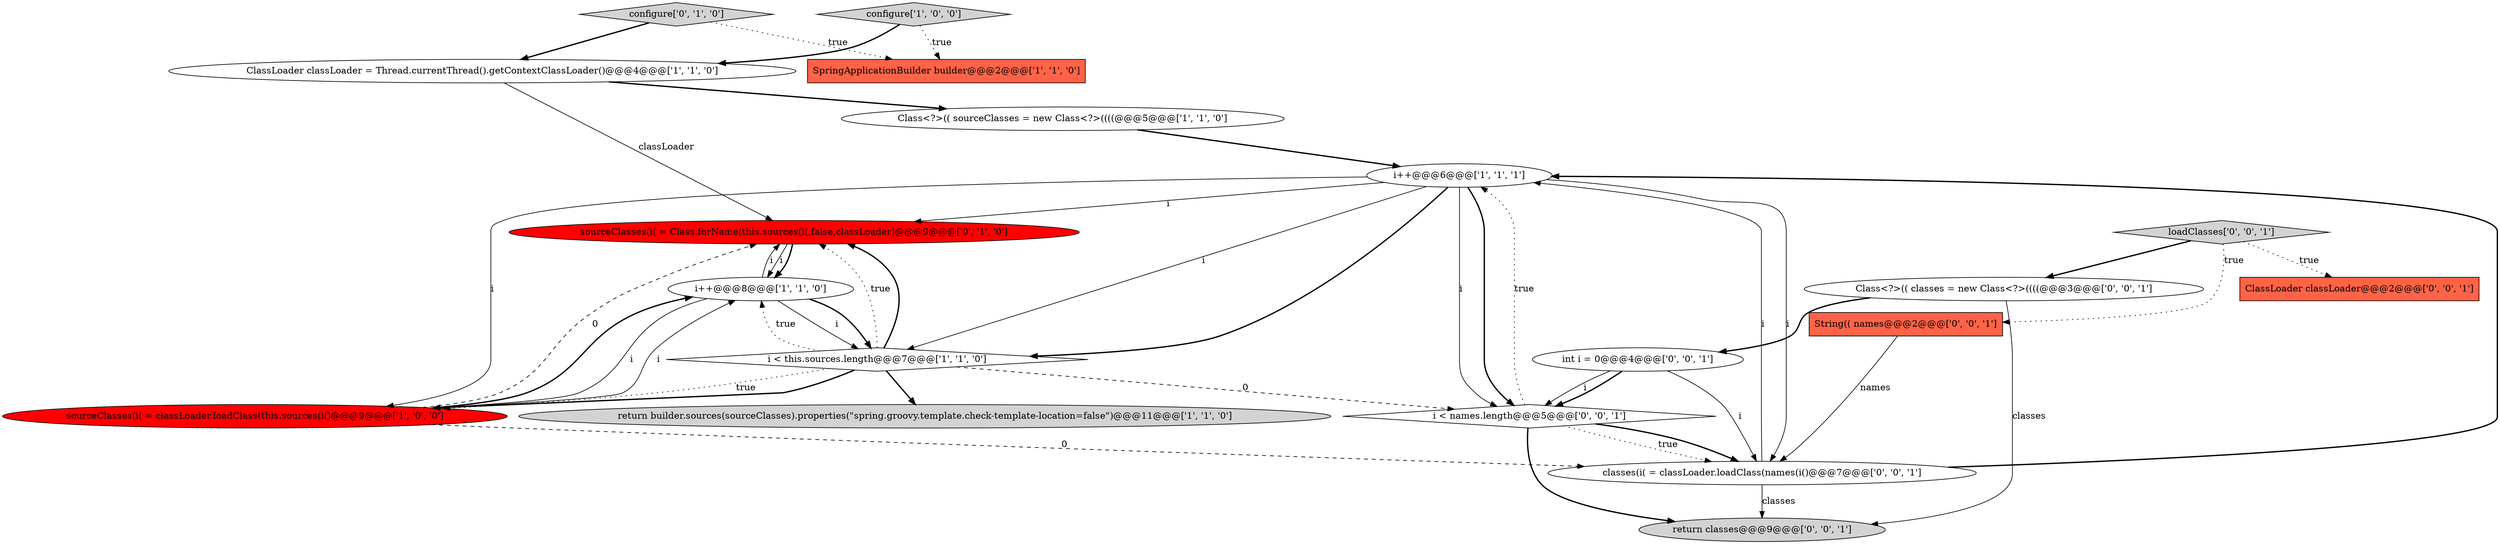 digraph {
0 [style = filled, label = "Class<?>(( sourceClasses = new Class<?>((((@@@5@@@['1', '1', '0']", fillcolor = white, shape = ellipse image = "AAA0AAABBB1BBB"];
16 [style = filled, label = "String(( names@@@2@@@['0', '0', '1']", fillcolor = tomato, shape = box image = "AAA0AAABBB3BBB"];
2 [style = filled, label = "i++@@@8@@@['1', '1', '0']", fillcolor = white, shape = ellipse image = "AAA0AAABBB1BBB"];
10 [style = filled, label = "sourceClasses(i( = Class.forName(this.sources(i(,false,classLoader)@@@9@@@['0', '1', '0']", fillcolor = red, shape = ellipse image = "AAA1AAABBB2BBB"];
18 [style = filled, label = "classes(i( = classLoader.loadClass(names(i()@@@7@@@['0', '0', '1']", fillcolor = white, shape = ellipse image = "AAA0AAABBB3BBB"];
14 [style = filled, label = "return classes@@@9@@@['0', '0', '1']", fillcolor = lightgray, shape = ellipse image = "AAA0AAABBB3BBB"];
6 [style = filled, label = "i < this.sources.length@@@7@@@['1', '1', '0']", fillcolor = white, shape = diamond image = "AAA0AAABBB1BBB"];
1 [style = filled, label = "return builder.sources(sourceClasses).properties(\"spring.groovy.template.check-template-location=false\")@@@11@@@['1', '1', '0']", fillcolor = lightgray, shape = ellipse image = "AAA0AAABBB1BBB"];
9 [style = filled, label = "configure['0', '1', '0']", fillcolor = lightgray, shape = diamond image = "AAA0AAABBB2BBB"];
11 [style = filled, label = "i < names.length@@@5@@@['0', '0', '1']", fillcolor = white, shape = diamond image = "AAA0AAABBB3BBB"];
15 [style = filled, label = "int i = 0@@@4@@@['0', '0', '1']", fillcolor = white, shape = ellipse image = "AAA0AAABBB3BBB"];
5 [style = filled, label = "i++@@@6@@@['1', '1', '1']", fillcolor = white, shape = ellipse image = "AAA0AAABBB1BBB"];
8 [style = filled, label = "ClassLoader classLoader = Thread.currentThread().getContextClassLoader()@@@4@@@['1', '1', '0']", fillcolor = white, shape = ellipse image = "AAA0AAABBB1BBB"];
3 [style = filled, label = "sourceClasses(i( = classLoader.loadClass(this.sources(i()@@@9@@@['1', '0', '0']", fillcolor = red, shape = ellipse image = "AAA1AAABBB1BBB"];
13 [style = filled, label = "ClassLoader classLoader@@@2@@@['0', '0', '1']", fillcolor = tomato, shape = box image = "AAA0AAABBB3BBB"];
17 [style = filled, label = "loadClasses['0', '0', '1']", fillcolor = lightgray, shape = diamond image = "AAA0AAABBB3BBB"];
7 [style = filled, label = "configure['1', '0', '0']", fillcolor = lightgray, shape = diamond image = "AAA0AAABBB1BBB"];
4 [style = filled, label = "SpringApplicationBuilder builder@@@2@@@['1', '1', '0']", fillcolor = tomato, shape = box image = "AAA0AAABBB1BBB"];
12 [style = filled, label = "Class<?>(( classes = new Class<?>((((@@@3@@@['0', '0', '1']", fillcolor = white, shape = ellipse image = "AAA0AAABBB3BBB"];
6->3 [style = bold, label=""];
3->2 [style = solid, label="i"];
5->3 [style = solid, label="i"];
11->14 [style = bold, label=""];
2->6 [style = solid, label="i"];
2->6 [style = bold, label=""];
3->18 [style = dashed, label="0"];
15->18 [style = solid, label="i"];
6->11 [style = dashed, label="0"];
12->15 [style = bold, label=""];
10->2 [style = solid, label="i"];
16->18 [style = solid, label="names"];
11->5 [style = dotted, label="true"];
5->11 [style = solid, label="i"];
12->14 [style = solid, label="classes"];
2->10 [style = solid, label="i"];
11->18 [style = dotted, label="true"];
7->8 [style = bold, label=""];
9->8 [style = bold, label=""];
2->3 [style = solid, label="i"];
11->18 [style = bold, label=""];
18->5 [style = solid, label="i"];
8->0 [style = bold, label=""];
6->10 [style = dotted, label="true"];
17->16 [style = dotted, label="true"];
6->1 [style = bold, label=""];
8->10 [style = solid, label="classLoader"];
17->12 [style = bold, label=""];
6->2 [style = dotted, label="true"];
5->6 [style = bold, label=""];
3->2 [style = bold, label=""];
15->11 [style = bold, label=""];
18->14 [style = solid, label="classes"];
18->5 [style = bold, label=""];
6->10 [style = bold, label=""];
7->4 [style = dotted, label="true"];
5->18 [style = solid, label="i"];
9->4 [style = dotted, label="true"];
10->2 [style = bold, label=""];
5->11 [style = bold, label=""];
3->10 [style = dashed, label="0"];
6->3 [style = dotted, label="true"];
17->13 [style = dotted, label="true"];
5->10 [style = solid, label="i"];
5->6 [style = solid, label="i"];
15->11 [style = solid, label="i"];
0->5 [style = bold, label=""];
}

